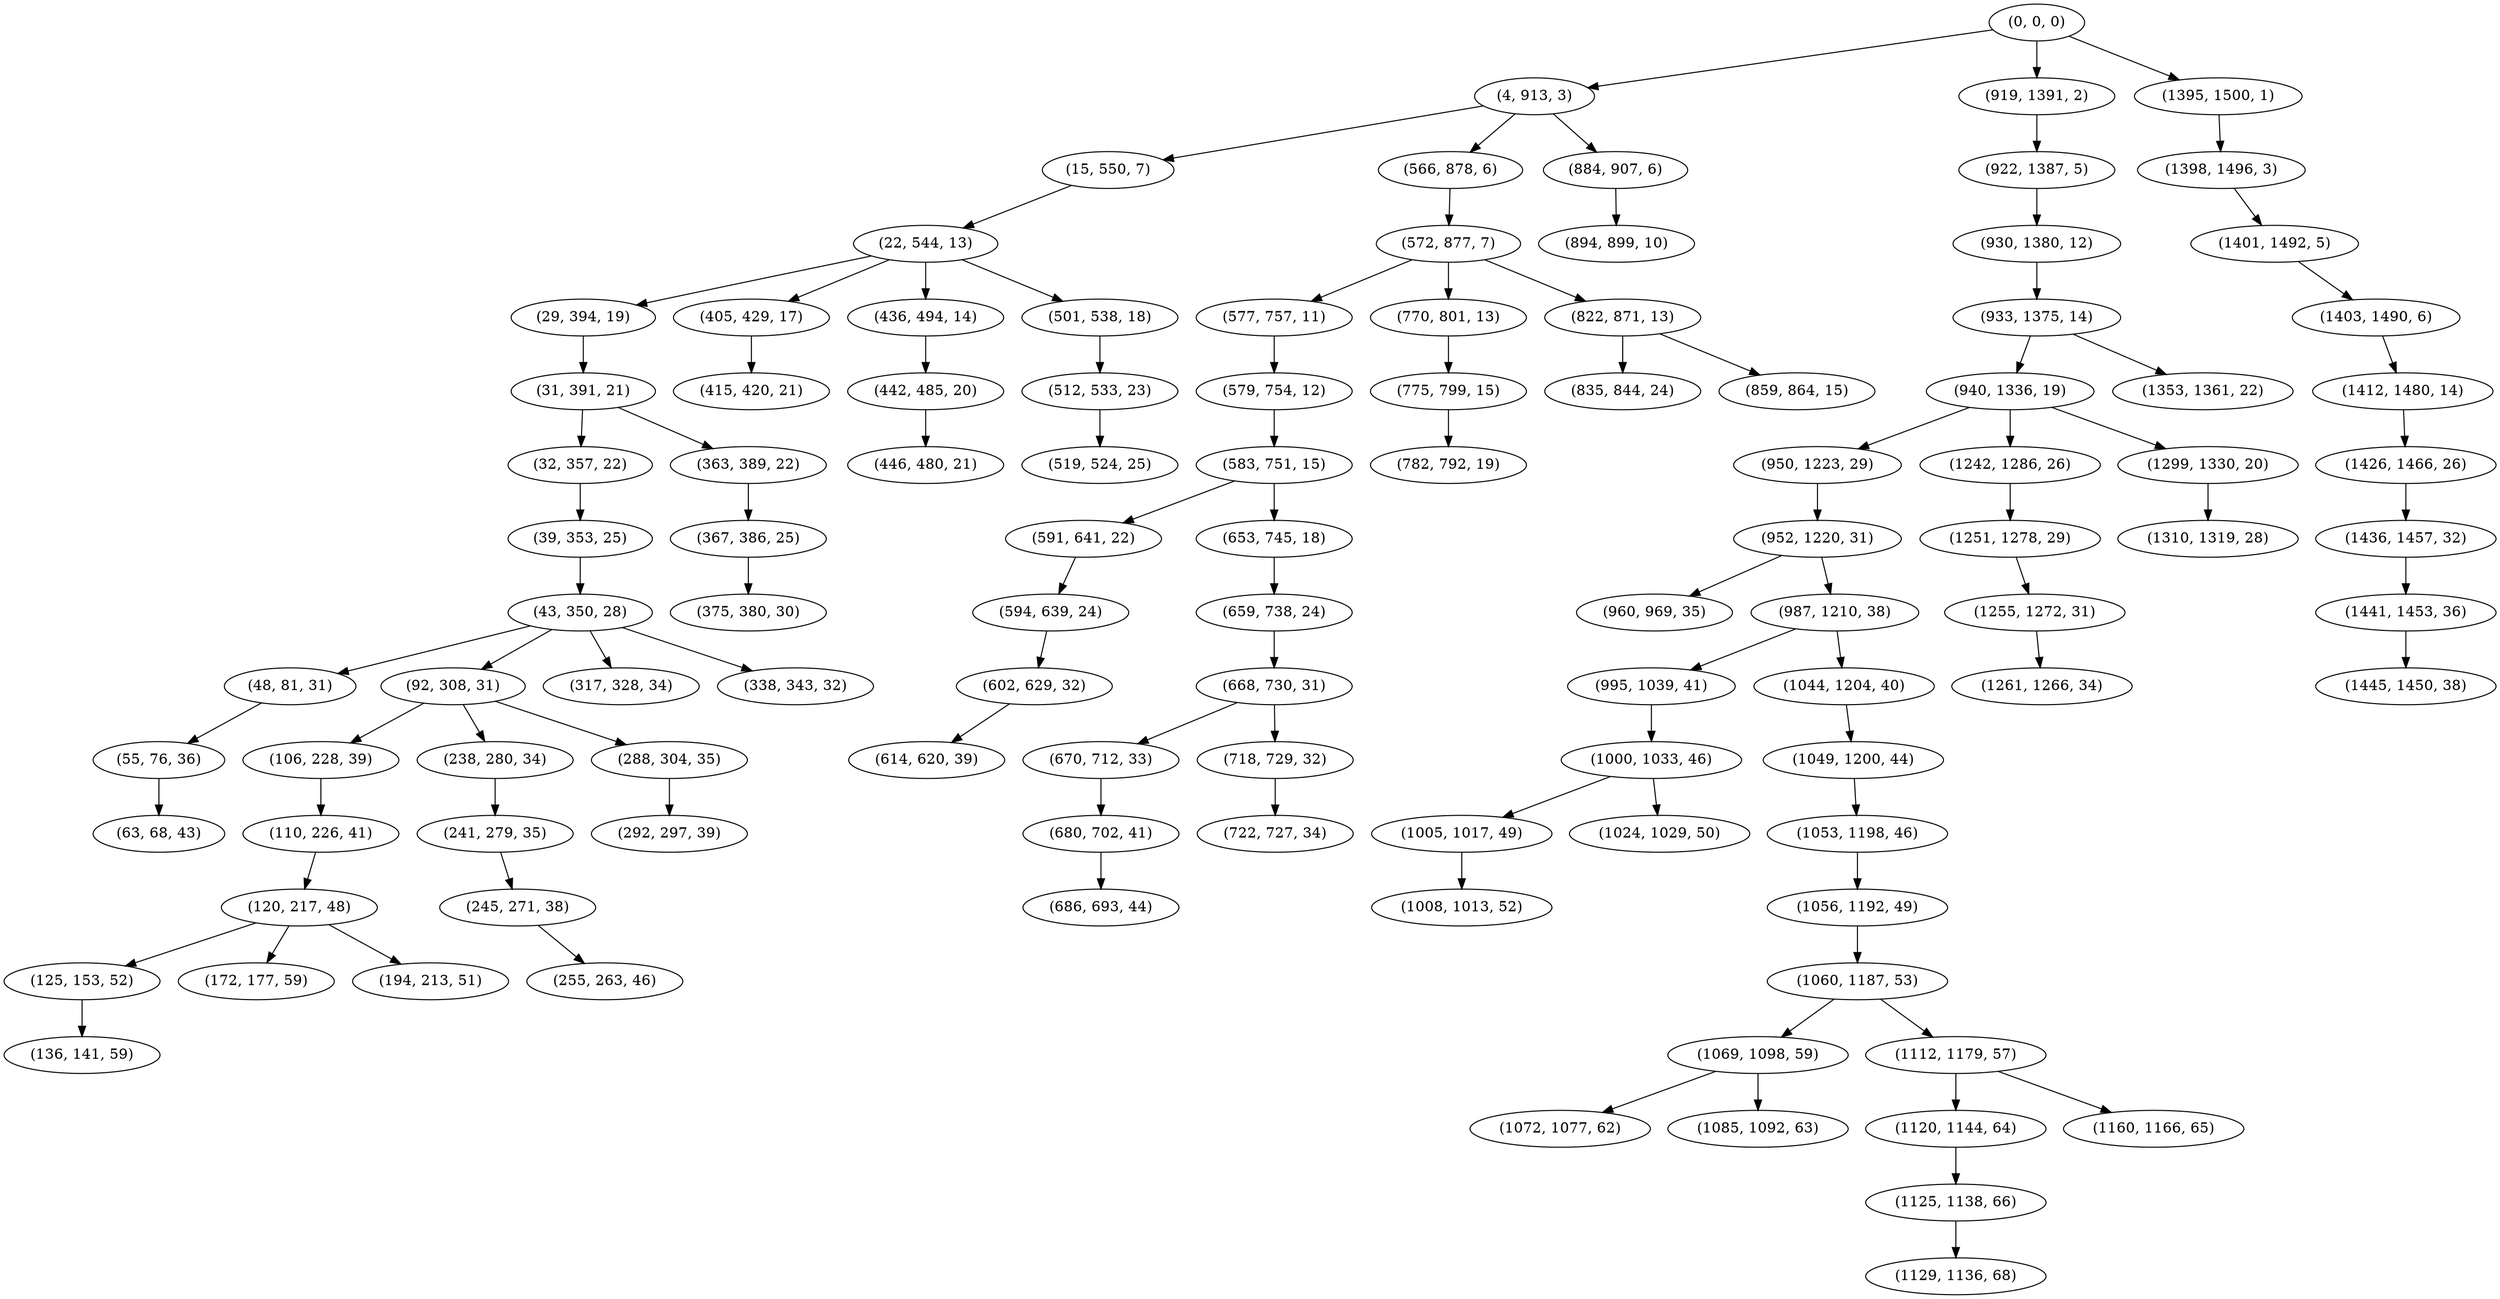digraph tree {
    "(0, 0, 0)";
    "(4, 913, 3)";
    "(15, 550, 7)";
    "(22, 544, 13)";
    "(29, 394, 19)";
    "(31, 391, 21)";
    "(32, 357, 22)";
    "(39, 353, 25)";
    "(43, 350, 28)";
    "(48, 81, 31)";
    "(55, 76, 36)";
    "(63, 68, 43)";
    "(92, 308, 31)";
    "(106, 228, 39)";
    "(110, 226, 41)";
    "(120, 217, 48)";
    "(125, 153, 52)";
    "(136, 141, 59)";
    "(172, 177, 59)";
    "(194, 213, 51)";
    "(238, 280, 34)";
    "(241, 279, 35)";
    "(245, 271, 38)";
    "(255, 263, 46)";
    "(288, 304, 35)";
    "(292, 297, 39)";
    "(317, 328, 34)";
    "(338, 343, 32)";
    "(363, 389, 22)";
    "(367, 386, 25)";
    "(375, 380, 30)";
    "(405, 429, 17)";
    "(415, 420, 21)";
    "(436, 494, 14)";
    "(442, 485, 20)";
    "(446, 480, 21)";
    "(501, 538, 18)";
    "(512, 533, 23)";
    "(519, 524, 25)";
    "(566, 878, 6)";
    "(572, 877, 7)";
    "(577, 757, 11)";
    "(579, 754, 12)";
    "(583, 751, 15)";
    "(591, 641, 22)";
    "(594, 639, 24)";
    "(602, 629, 32)";
    "(614, 620, 39)";
    "(653, 745, 18)";
    "(659, 738, 24)";
    "(668, 730, 31)";
    "(670, 712, 33)";
    "(680, 702, 41)";
    "(686, 693, 44)";
    "(718, 729, 32)";
    "(722, 727, 34)";
    "(770, 801, 13)";
    "(775, 799, 15)";
    "(782, 792, 19)";
    "(822, 871, 13)";
    "(835, 844, 24)";
    "(859, 864, 15)";
    "(884, 907, 6)";
    "(894, 899, 10)";
    "(919, 1391, 2)";
    "(922, 1387, 5)";
    "(930, 1380, 12)";
    "(933, 1375, 14)";
    "(940, 1336, 19)";
    "(950, 1223, 29)";
    "(952, 1220, 31)";
    "(960, 969, 35)";
    "(987, 1210, 38)";
    "(995, 1039, 41)";
    "(1000, 1033, 46)";
    "(1005, 1017, 49)";
    "(1008, 1013, 52)";
    "(1024, 1029, 50)";
    "(1044, 1204, 40)";
    "(1049, 1200, 44)";
    "(1053, 1198, 46)";
    "(1056, 1192, 49)";
    "(1060, 1187, 53)";
    "(1069, 1098, 59)";
    "(1072, 1077, 62)";
    "(1085, 1092, 63)";
    "(1112, 1179, 57)";
    "(1120, 1144, 64)";
    "(1125, 1138, 66)";
    "(1129, 1136, 68)";
    "(1160, 1166, 65)";
    "(1242, 1286, 26)";
    "(1251, 1278, 29)";
    "(1255, 1272, 31)";
    "(1261, 1266, 34)";
    "(1299, 1330, 20)";
    "(1310, 1319, 28)";
    "(1353, 1361, 22)";
    "(1395, 1500, 1)";
    "(1398, 1496, 3)";
    "(1401, 1492, 5)";
    "(1403, 1490, 6)";
    "(1412, 1480, 14)";
    "(1426, 1466, 26)";
    "(1436, 1457, 32)";
    "(1441, 1453, 36)";
    "(1445, 1450, 38)";
    "(0, 0, 0)" -> "(4, 913, 3)";
    "(0, 0, 0)" -> "(919, 1391, 2)";
    "(0, 0, 0)" -> "(1395, 1500, 1)";
    "(4, 913, 3)" -> "(15, 550, 7)";
    "(4, 913, 3)" -> "(566, 878, 6)";
    "(4, 913, 3)" -> "(884, 907, 6)";
    "(15, 550, 7)" -> "(22, 544, 13)";
    "(22, 544, 13)" -> "(29, 394, 19)";
    "(22, 544, 13)" -> "(405, 429, 17)";
    "(22, 544, 13)" -> "(436, 494, 14)";
    "(22, 544, 13)" -> "(501, 538, 18)";
    "(29, 394, 19)" -> "(31, 391, 21)";
    "(31, 391, 21)" -> "(32, 357, 22)";
    "(31, 391, 21)" -> "(363, 389, 22)";
    "(32, 357, 22)" -> "(39, 353, 25)";
    "(39, 353, 25)" -> "(43, 350, 28)";
    "(43, 350, 28)" -> "(48, 81, 31)";
    "(43, 350, 28)" -> "(92, 308, 31)";
    "(43, 350, 28)" -> "(317, 328, 34)";
    "(43, 350, 28)" -> "(338, 343, 32)";
    "(48, 81, 31)" -> "(55, 76, 36)";
    "(55, 76, 36)" -> "(63, 68, 43)";
    "(92, 308, 31)" -> "(106, 228, 39)";
    "(92, 308, 31)" -> "(238, 280, 34)";
    "(92, 308, 31)" -> "(288, 304, 35)";
    "(106, 228, 39)" -> "(110, 226, 41)";
    "(110, 226, 41)" -> "(120, 217, 48)";
    "(120, 217, 48)" -> "(125, 153, 52)";
    "(120, 217, 48)" -> "(172, 177, 59)";
    "(120, 217, 48)" -> "(194, 213, 51)";
    "(125, 153, 52)" -> "(136, 141, 59)";
    "(238, 280, 34)" -> "(241, 279, 35)";
    "(241, 279, 35)" -> "(245, 271, 38)";
    "(245, 271, 38)" -> "(255, 263, 46)";
    "(288, 304, 35)" -> "(292, 297, 39)";
    "(363, 389, 22)" -> "(367, 386, 25)";
    "(367, 386, 25)" -> "(375, 380, 30)";
    "(405, 429, 17)" -> "(415, 420, 21)";
    "(436, 494, 14)" -> "(442, 485, 20)";
    "(442, 485, 20)" -> "(446, 480, 21)";
    "(501, 538, 18)" -> "(512, 533, 23)";
    "(512, 533, 23)" -> "(519, 524, 25)";
    "(566, 878, 6)" -> "(572, 877, 7)";
    "(572, 877, 7)" -> "(577, 757, 11)";
    "(572, 877, 7)" -> "(770, 801, 13)";
    "(572, 877, 7)" -> "(822, 871, 13)";
    "(577, 757, 11)" -> "(579, 754, 12)";
    "(579, 754, 12)" -> "(583, 751, 15)";
    "(583, 751, 15)" -> "(591, 641, 22)";
    "(583, 751, 15)" -> "(653, 745, 18)";
    "(591, 641, 22)" -> "(594, 639, 24)";
    "(594, 639, 24)" -> "(602, 629, 32)";
    "(602, 629, 32)" -> "(614, 620, 39)";
    "(653, 745, 18)" -> "(659, 738, 24)";
    "(659, 738, 24)" -> "(668, 730, 31)";
    "(668, 730, 31)" -> "(670, 712, 33)";
    "(668, 730, 31)" -> "(718, 729, 32)";
    "(670, 712, 33)" -> "(680, 702, 41)";
    "(680, 702, 41)" -> "(686, 693, 44)";
    "(718, 729, 32)" -> "(722, 727, 34)";
    "(770, 801, 13)" -> "(775, 799, 15)";
    "(775, 799, 15)" -> "(782, 792, 19)";
    "(822, 871, 13)" -> "(835, 844, 24)";
    "(822, 871, 13)" -> "(859, 864, 15)";
    "(884, 907, 6)" -> "(894, 899, 10)";
    "(919, 1391, 2)" -> "(922, 1387, 5)";
    "(922, 1387, 5)" -> "(930, 1380, 12)";
    "(930, 1380, 12)" -> "(933, 1375, 14)";
    "(933, 1375, 14)" -> "(940, 1336, 19)";
    "(933, 1375, 14)" -> "(1353, 1361, 22)";
    "(940, 1336, 19)" -> "(950, 1223, 29)";
    "(940, 1336, 19)" -> "(1242, 1286, 26)";
    "(940, 1336, 19)" -> "(1299, 1330, 20)";
    "(950, 1223, 29)" -> "(952, 1220, 31)";
    "(952, 1220, 31)" -> "(960, 969, 35)";
    "(952, 1220, 31)" -> "(987, 1210, 38)";
    "(987, 1210, 38)" -> "(995, 1039, 41)";
    "(987, 1210, 38)" -> "(1044, 1204, 40)";
    "(995, 1039, 41)" -> "(1000, 1033, 46)";
    "(1000, 1033, 46)" -> "(1005, 1017, 49)";
    "(1000, 1033, 46)" -> "(1024, 1029, 50)";
    "(1005, 1017, 49)" -> "(1008, 1013, 52)";
    "(1044, 1204, 40)" -> "(1049, 1200, 44)";
    "(1049, 1200, 44)" -> "(1053, 1198, 46)";
    "(1053, 1198, 46)" -> "(1056, 1192, 49)";
    "(1056, 1192, 49)" -> "(1060, 1187, 53)";
    "(1060, 1187, 53)" -> "(1069, 1098, 59)";
    "(1060, 1187, 53)" -> "(1112, 1179, 57)";
    "(1069, 1098, 59)" -> "(1072, 1077, 62)";
    "(1069, 1098, 59)" -> "(1085, 1092, 63)";
    "(1112, 1179, 57)" -> "(1120, 1144, 64)";
    "(1112, 1179, 57)" -> "(1160, 1166, 65)";
    "(1120, 1144, 64)" -> "(1125, 1138, 66)";
    "(1125, 1138, 66)" -> "(1129, 1136, 68)";
    "(1242, 1286, 26)" -> "(1251, 1278, 29)";
    "(1251, 1278, 29)" -> "(1255, 1272, 31)";
    "(1255, 1272, 31)" -> "(1261, 1266, 34)";
    "(1299, 1330, 20)" -> "(1310, 1319, 28)";
    "(1395, 1500, 1)" -> "(1398, 1496, 3)";
    "(1398, 1496, 3)" -> "(1401, 1492, 5)";
    "(1401, 1492, 5)" -> "(1403, 1490, 6)";
    "(1403, 1490, 6)" -> "(1412, 1480, 14)";
    "(1412, 1480, 14)" -> "(1426, 1466, 26)";
    "(1426, 1466, 26)" -> "(1436, 1457, 32)";
    "(1436, 1457, 32)" -> "(1441, 1453, 36)";
    "(1441, 1453, 36)" -> "(1445, 1450, 38)";
}
